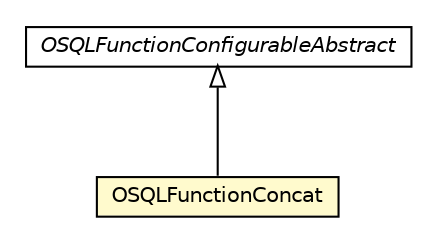 #!/usr/local/bin/dot
#
# Class diagram 
# Generated by UMLGraph version R5_6-24-gf6e263 (http://www.umlgraph.org/)
#

digraph G {
	edge [fontname="Helvetica",fontsize=10,labelfontname="Helvetica",labelfontsize=10];
	node [fontname="Helvetica",fontsize=10,shape=plaintext];
	nodesep=0.25;
	ranksep=0.5;
	// com.orientechnologies.orient.core.sql.functions.OSQLFunctionConfigurableAbstract
	c3311277 [label=<<table title="com.orientechnologies.orient.core.sql.functions.OSQLFunctionConfigurableAbstract" border="0" cellborder="1" cellspacing="0" cellpadding="2" port="p" href="../OSQLFunctionConfigurableAbstract.html">
		<tr><td><table border="0" cellspacing="0" cellpadding="1">
<tr><td align="center" balign="center"><font face="Helvetica-Oblique"> OSQLFunctionConfigurableAbstract </font></td></tr>
		</table></td></tr>
		</table>>, URL="../OSQLFunctionConfigurableAbstract.html", fontname="Helvetica", fontcolor="black", fontsize=10.0];
	// com.orientechnologies.orient.core.sql.functions.text.OSQLFunctionConcat
	c3311301 [label=<<table title="com.orientechnologies.orient.core.sql.functions.text.OSQLFunctionConcat" border="0" cellborder="1" cellspacing="0" cellpadding="2" port="p" bgcolor="lemonChiffon" href="./OSQLFunctionConcat.html">
		<tr><td><table border="0" cellspacing="0" cellpadding="1">
<tr><td align="center" balign="center"> OSQLFunctionConcat </td></tr>
		</table></td></tr>
		</table>>, URL="./OSQLFunctionConcat.html", fontname="Helvetica", fontcolor="black", fontsize=10.0];
	//com.orientechnologies.orient.core.sql.functions.text.OSQLFunctionConcat extends com.orientechnologies.orient.core.sql.functions.OSQLFunctionConfigurableAbstract
	c3311277:p -> c3311301:p [dir=back,arrowtail=empty];
}

